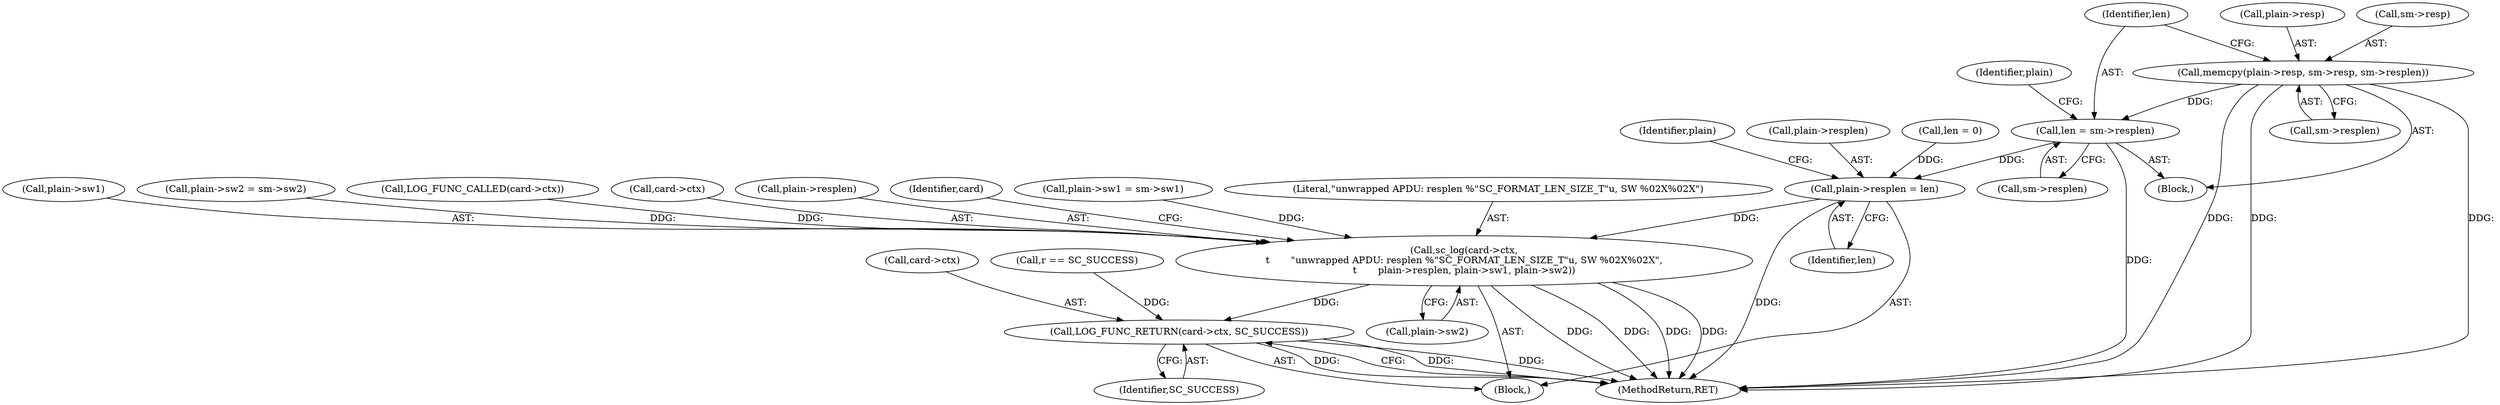 digraph "0_OpenSC_8fe377e93b4b56060e5bbfb6f3142ceaeca744fa_8@API" {
"1000172" [label="(Call,memcpy(plain->resp, sm->resp, sm->resplen))"];
"1000182" [label="(Call,len = sm->resplen)"];
"1000187" [label="(Call,plain->resplen = len)"];
"1000206" [label="(Call,sc_log(card->ctx,\n\t       \"unwrapped APDU: resplen %\"SC_FORMAT_LEN_SIZE_T\"u, SW %02X%02X\",\n\t       plain->resplen, plain->sw1, plain->sw2))"];
"1000220" [label="(Call,LOG_FUNC_RETURN(card->ctx, SC_SUCCESS))"];
"1000214" [label="(Call,plain->sw1)"];
"1000182" [label="(Call,len = sm->resplen)"];
"1000199" [label="(Call,plain->sw2 = sm->sw2)"];
"1000172" [label="(Call,memcpy(plain->resp, sm->resp, sm->resplen))"];
"1000221" [label="(Call,card->ctx)"];
"1000217" [label="(Call,plain->sw2)"];
"1000143" [label="(Call,r == SC_SUCCESS)"];
"1000128" [label="(Call,LOG_FUNC_CALLED(card->ctx))"];
"1000220" [label="(Call,LOG_FUNC_RETURN(card->ctx, SC_SUCCESS))"];
"1000206" [label="(Call,sc_log(card->ctx,\n\t       \"unwrapped APDU: resplen %\"SC_FORMAT_LEN_SIZE_T\"u, SW %02X%02X\",\n\t       plain->resplen, plain->sw1, plain->sw2))"];
"1000224" [label="(Identifier,SC_SUCCESS)"];
"1000104" [label="(Block,)"];
"1000194" [label="(Identifier,plain)"];
"1000188" [label="(Call,plain->resplen)"];
"1000173" [label="(Call,plain->resp)"];
"1000176" [label="(Call,sm->resp)"];
"1000189" [label="(Identifier,plain)"];
"1000184" [label="(Call,sm->resplen)"];
"1000207" [label="(Call,card->ctx)"];
"1000179" [label="(Call,sm->resplen)"];
"1000211" [label="(Call,plain->resplen)"];
"1000222" [label="(Identifier,card)"];
"1000191" [label="(Identifier,len)"];
"1000183" [label="(Identifier,len)"];
"1000225" [label="(MethodReturn,RET)"];
"1000107" [label="(Call,len = 0)"];
"1000192" [label="(Call,plain->sw1 = sm->sw1)"];
"1000171" [label="(Block,)"];
"1000210" [label="(Literal,\"unwrapped APDU: resplen %\"SC_FORMAT_LEN_SIZE_T\"u, SW %02X%02X\")"];
"1000187" [label="(Call,plain->resplen = len)"];
"1000172" -> "1000171"  [label="AST: "];
"1000172" -> "1000179"  [label="CFG: "];
"1000173" -> "1000172"  [label="AST: "];
"1000176" -> "1000172"  [label="AST: "];
"1000179" -> "1000172"  [label="AST: "];
"1000183" -> "1000172"  [label="CFG: "];
"1000172" -> "1000225"  [label="DDG: "];
"1000172" -> "1000225"  [label="DDG: "];
"1000172" -> "1000225"  [label="DDG: "];
"1000172" -> "1000182"  [label="DDG: "];
"1000182" -> "1000171"  [label="AST: "];
"1000182" -> "1000184"  [label="CFG: "];
"1000183" -> "1000182"  [label="AST: "];
"1000184" -> "1000182"  [label="AST: "];
"1000189" -> "1000182"  [label="CFG: "];
"1000182" -> "1000225"  [label="DDG: "];
"1000182" -> "1000187"  [label="DDG: "];
"1000187" -> "1000104"  [label="AST: "];
"1000187" -> "1000191"  [label="CFG: "];
"1000188" -> "1000187"  [label="AST: "];
"1000191" -> "1000187"  [label="AST: "];
"1000194" -> "1000187"  [label="CFG: "];
"1000187" -> "1000225"  [label="DDG: "];
"1000107" -> "1000187"  [label="DDG: "];
"1000187" -> "1000206"  [label="DDG: "];
"1000206" -> "1000104"  [label="AST: "];
"1000206" -> "1000217"  [label="CFG: "];
"1000207" -> "1000206"  [label="AST: "];
"1000210" -> "1000206"  [label="AST: "];
"1000211" -> "1000206"  [label="AST: "];
"1000214" -> "1000206"  [label="AST: "];
"1000217" -> "1000206"  [label="AST: "];
"1000222" -> "1000206"  [label="CFG: "];
"1000206" -> "1000225"  [label="DDG: "];
"1000206" -> "1000225"  [label="DDG: "];
"1000206" -> "1000225"  [label="DDG: "];
"1000206" -> "1000225"  [label="DDG: "];
"1000128" -> "1000206"  [label="DDG: "];
"1000192" -> "1000206"  [label="DDG: "];
"1000199" -> "1000206"  [label="DDG: "];
"1000206" -> "1000220"  [label="DDG: "];
"1000220" -> "1000104"  [label="AST: "];
"1000220" -> "1000224"  [label="CFG: "];
"1000221" -> "1000220"  [label="AST: "];
"1000224" -> "1000220"  [label="AST: "];
"1000225" -> "1000220"  [label="CFG: "];
"1000220" -> "1000225"  [label="DDG: "];
"1000220" -> "1000225"  [label="DDG: "];
"1000220" -> "1000225"  [label="DDG: "];
"1000143" -> "1000220"  [label="DDG: "];
}
